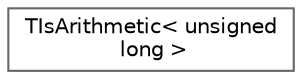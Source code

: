 digraph "Graphical Class Hierarchy"
{
 // INTERACTIVE_SVG=YES
 // LATEX_PDF_SIZE
  bgcolor="transparent";
  edge [fontname=Helvetica,fontsize=10,labelfontname=Helvetica,labelfontsize=10];
  node [fontname=Helvetica,fontsize=10,shape=box,height=0.2,width=0.4];
  rankdir="LR";
  Node0 [id="Node000000",label="TIsArithmetic\< unsigned\l long \>",height=0.2,width=0.4,color="grey40", fillcolor="white", style="filled",URL="$d7/d45/structTIsArithmetic_3_01unsigned_01long_01_4.html",tooltip=" "];
}
